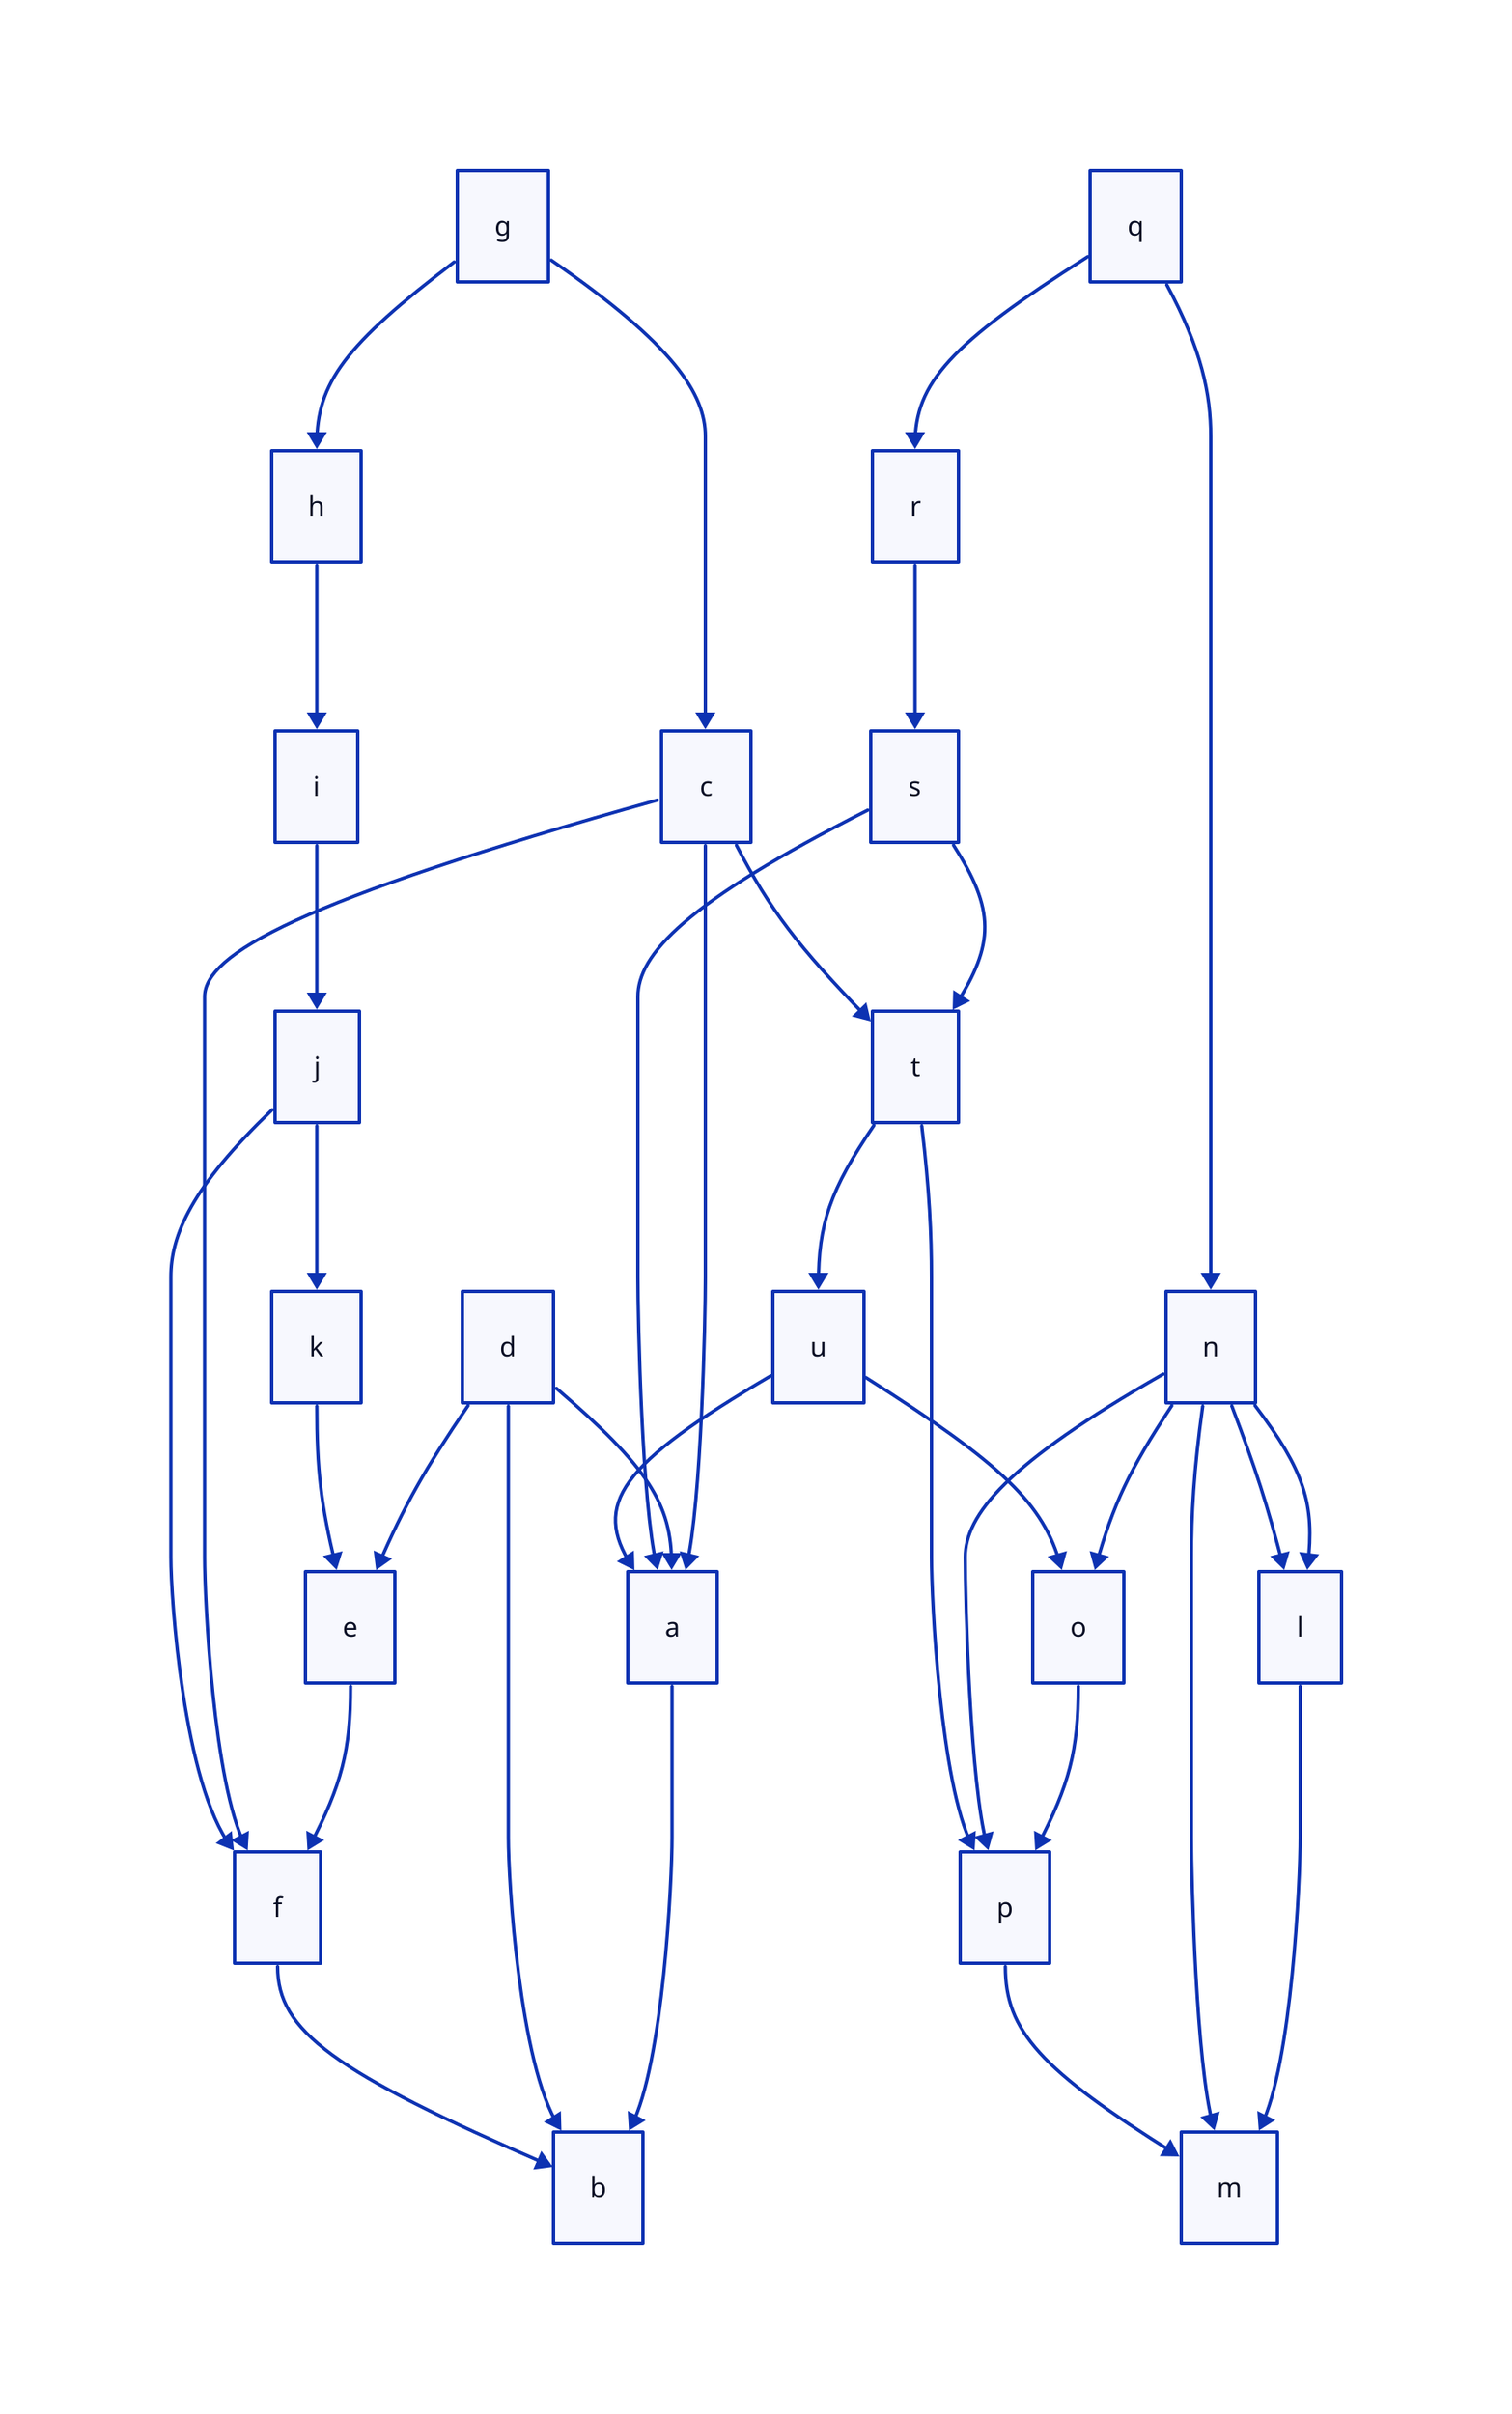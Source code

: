 
a-> b
c-> a
d-> a
d-> b
d-> e
e-> f
f-> b
c-> f
g-> c
g-> h
h-> i
i-> j
j-> k
k-> e
j-> f
l-> m
n-> l
n-> l
n-> m
n-> o
o-> p
p-> m
n-> p
q-> n
q-> r
r-> s
s-> t
t-> u
u-> o
t-> p
c-> t
s-> a
u-> a
